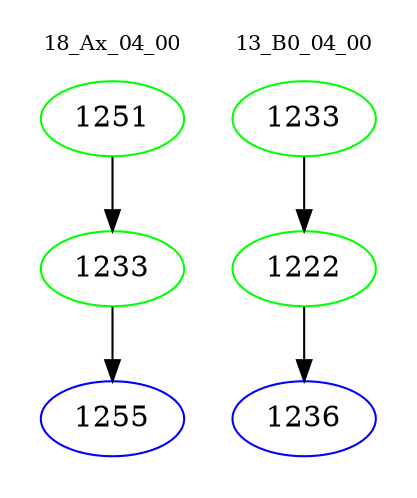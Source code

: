 digraph{
subgraph cluster_0 {
color = white
label = "18_Ax_04_00";
fontsize=10;
T0_1251 [label="1251", color="green"]
T0_1251 -> T0_1233 [color="black"]
T0_1233 [label="1233", color="green"]
T0_1233 -> T0_1255 [color="black"]
T0_1255 [label="1255", color="blue"]
}
subgraph cluster_1 {
color = white
label = "13_B0_04_00";
fontsize=10;
T1_1233 [label="1233", color="green"]
T1_1233 -> T1_1222 [color="black"]
T1_1222 [label="1222", color="green"]
T1_1222 -> T1_1236 [color="black"]
T1_1236 [label="1236", color="blue"]
}
}
